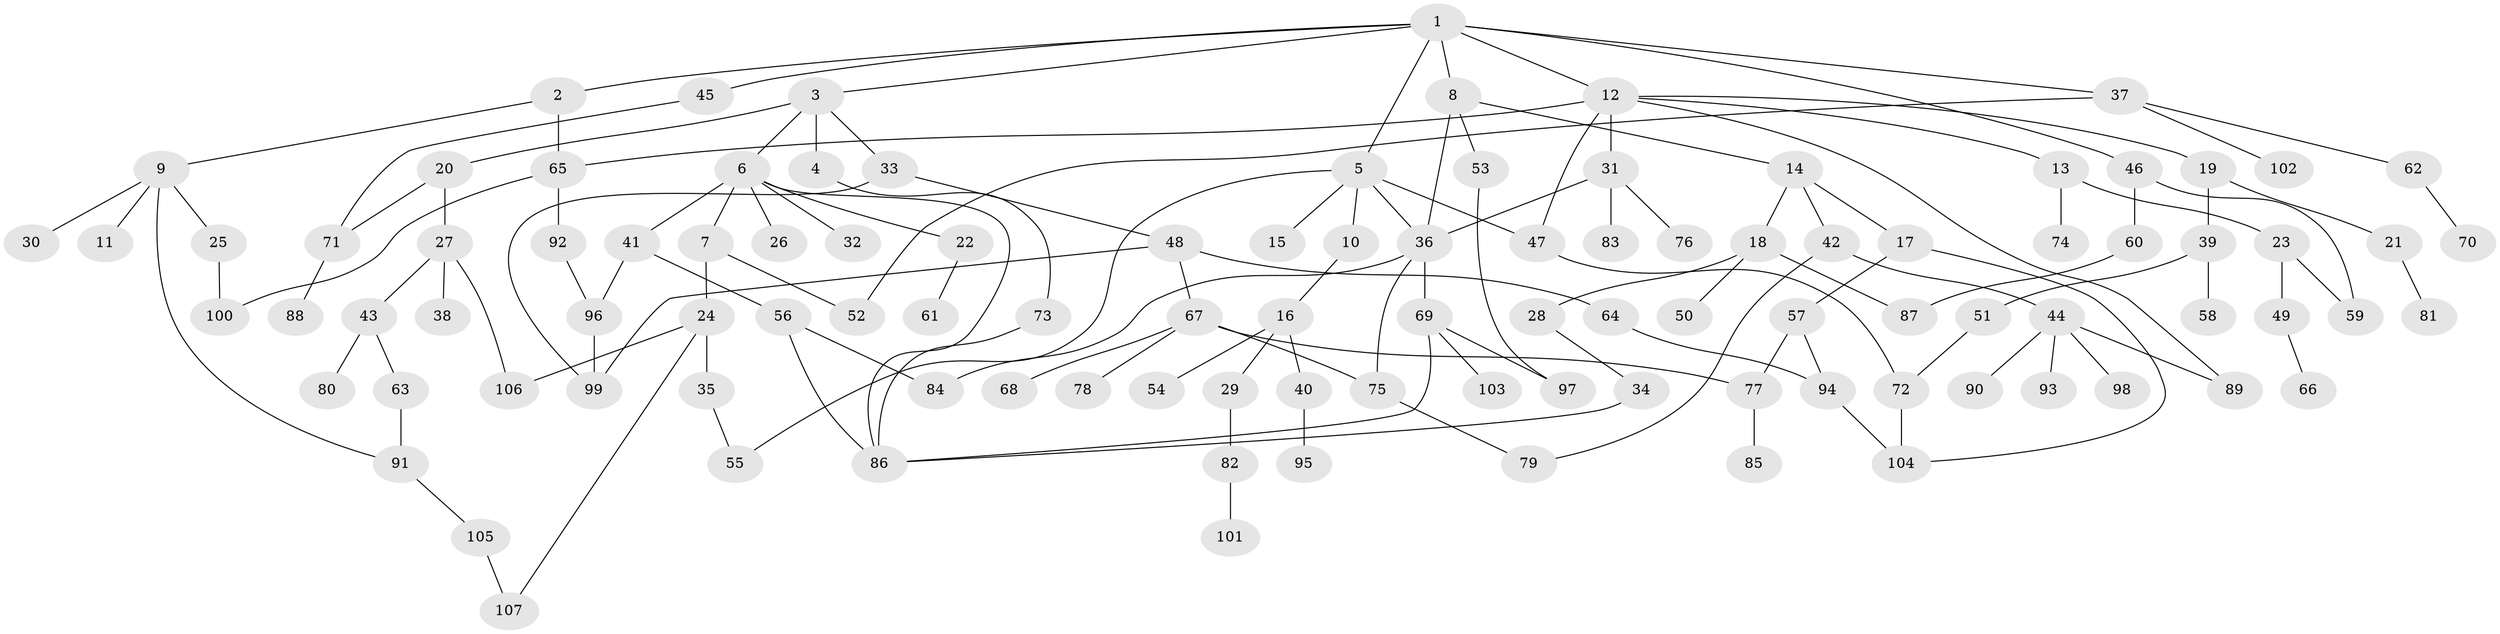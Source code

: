 // coarse degree distribution, {10: 0.0136986301369863, 5: 0.0410958904109589, 6: 0.0547945205479452, 2: 0.2328767123287671, 7: 0.0136986301369863, 8: 0.0136986301369863, 4: 0.136986301369863, 1: 0.3424657534246575, 9: 0.0136986301369863, 3: 0.136986301369863}
// Generated by graph-tools (version 1.1) at 2025/23/03/03/25 07:23:35]
// undirected, 107 vertices, 136 edges
graph export_dot {
graph [start="1"]
  node [color=gray90,style=filled];
  1;
  2;
  3;
  4;
  5;
  6;
  7;
  8;
  9;
  10;
  11;
  12;
  13;
  14;
  15;
  16;
  17;
  18;
  19;
  20;
  21;
  22;
  23;
  24;
  25;
  26;
  27;
  28;
  29;
  30;
  31;
  32;
  33;
  34;
  35;
  36;
  37;
  38;
  39;
  40;
  41;
  42;
  43;
  44;
  45;
  46;
  47;
  48;
  49;
  50;
  51;
  52;
  53;
  54;
  55;
  56;
  57;
  58;
  59;
  60;
  61;
  62;
  63;
  64;
  65;
  66;
  67;
  68;
  69;
  70;
  71;
  72;
  73;
  74;
  75;
  76;
  77;
  78;
  79;
  80;
  81;
  82;
  83;
  84;
  85;
  86;
  87;
  88;
  89;
  90;
  91;
  92;
  93;
  94;
  95;
  96;
  97;
  98;
  99;
  100;
  101;
  102;
  103;
  104;
  105;
  106;
  107;
  1 -- 2;
  1 -- 3;
  1 -- 5;
  1 -- 8;
  1 -- 12;
  1 -- 37;
  1 -- 45;
  1 -- 46;
  2 -- 9;
  2 -- 65;
  3 -- 4;
  3 -- 6;
  3 -- 20;
  3 -- 33;
  4 -- 73;
  5 -- 10;
  5 -- 15;
  5 -- 36;
  5 -- 47;
  5 -- 55;
  6 -- 7;
  6 -- 22;
  6 -- 26;
  6 -- 32;
  6 -- 41;
  6 -- 86;
  7 -- 24;
  7 -- 52;
  8 -- 14;
  8 -- 53;
  8 -- 36;
  9 -- 11;
  9 -- 25;
  9 -- 30;
  9 -- 91;
  10 -- 16;
  12 -- 13;
  12 -- 19;
  12 -- 31;
  12 -- 89;
  12 -- 47;
  12 -- 65;
  13 -- 23;
  13 -- 74;
  14 -- 17;
  14 -- 18;
  14 -- 42;
  16 -- 29;
  16 -- 40;
  16 -- 54;
  17 -- 57;
  17 -- 104;
  18 -- 28;
  18 -- 50;
  18 -- 87;
  19 -- 21;
  19 -- 39;
  20 -- 27;
  20 -- 71;
  21 -- 81;
  22 -- 61;
  23 -- 49;
  23 -- 59;
  24 -- 35;
  24 -- 106;
  24 -- 107;
  25 -- 100;
  27 -- 38;
  27 -- 43;
  27 -- 106;
  28 -- 34;
  29 -- 82;
  31 -- 76;
  31 -- 83;
  31 -- 36;
  33 -- 48;
  33 -- 99;
  34 -- 86;
  35 -- 55;
  36 -- 69;
  36 -- 84;
  36 -- 75;
  37 -- 52;
  37 -- 62;
  37 -- 102;
  39 -- 51;
  39 -- 58;
  40 -- 95;
  41 -- 56;
  41 -- 96;
  42 -- 44;
  42 -- 79;
  43 -- 63;
  43 -- 80;
  44 -- 90;
  44 -- 93;
  44 -- 98;
  44 -- 89;
  45 -- 71;
  46 -- 60;
  46 -- 59;
  47 -- 72;
  48 -- 64;
  48 -- 67;
  48 -- 99;
  49 -- 66;
  51 -- 72;
  53 -- 97;
  56 -- 84;
  56 -- 86;
  57 -- 77;
  57 -- 94;
  60 -- 87;
  62 -- 70;
  63 -- 91;
  64 -- 94;
  65 -- 92;
  65 -- 100;
  67 -- 68;
  67 -- 75;
  67 -- 78;
  67 -- 77;
  69 -- 97;
  69 -- 103;
  69 -- 86;
  71 -- 88;
  72 -- 104;
  73 -- 86;
  75 -- 79;
  77 -- 85;
  82 -- 101;
  91 -- 105;
  92 -- 96;
  94 -- 104;
  96 -- 99;
  105 -- 107;
}
